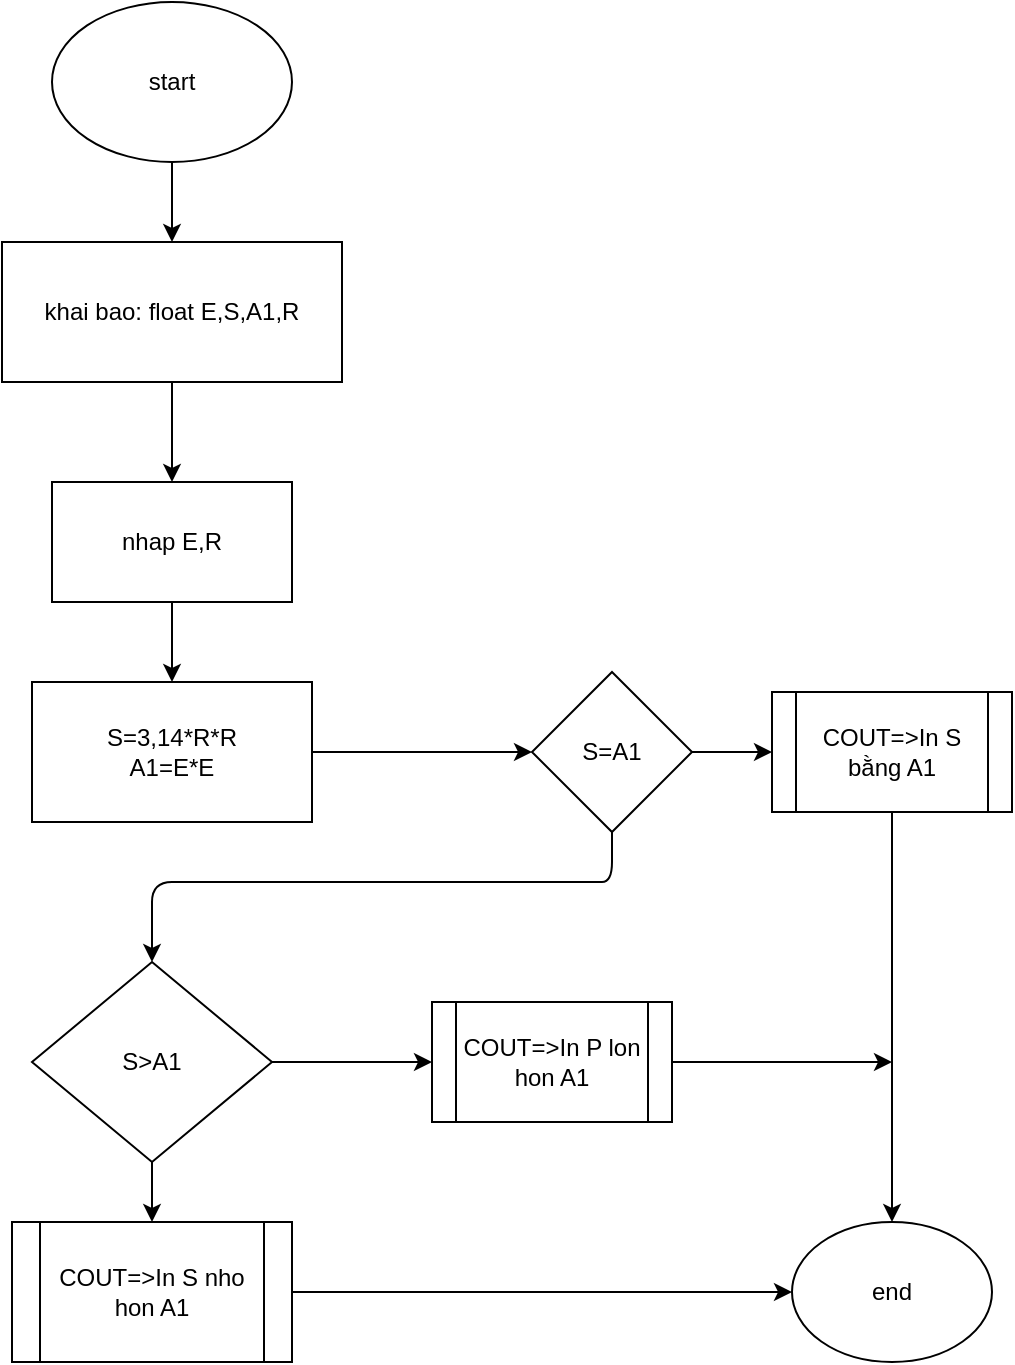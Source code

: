 <mxfile>
    <diagram id="7r1GDPRx9j3kOWjejT5d" name="Page-1">
        <mxGraphModel dx="1130" dy="792" grid="1" gridSize="10" guides="1" tooltips="1" connect="1" arrows="1" fold="1" page="1" pageScale="1" pageWidth="850" pageHeight="1100" math="0" shadow="0">
            <root>
                <mxCell id="0"/>
                <mxCell id="1" parent="0"/>
                <mxCell id="10" value="" style="edgeStyle=none;html=1;" edge="1" parent="1" source="2" target="3">
                    <mxGeometry relative="1" as="geometry"/>
                </mxCell>
                <mxCell id="2" value="start" style="ellipse;whiteSpace=wrap;html=1;" vertex="1" parent="1">
                    <mxGeometry x="350" y="40" width="120" height="80" as="geometry"/>
                </mxCell>
                <mxCell id="11" value="" style="edgeStyle=none;html=1;" edge="1" parent="1" source="3" target="4">
                    <mxGeometry relative="1" as="geometry"/>
                </mxCell>
                <mxCell id="3" value="khai bao: float E,S,A1,R" style="rounded=0;whiteSpace=wrap;html=1;" vertex="1" parent="1">
                    <mxGeometry x="325" y="160" width="170" height="70" as="geometry"/>
                </mxCell>
                <mxCell id="12" value="" style="edgeStyle=none;html=1;" edge="1" parent="1" source="4" target="5">
                    <mxGeometry relative="1" as="geometry"/>
                </mxCell>
                <mxCell id="4" value="nhap E,R" style="rounded=0;whiteSpace=wrap;html=1;" vertex="1" parent="1">
                    <mxGeometry x="350" y="280" width="120" height="60" as="geometry"/>
                </mxCell>
                <mxCell id="7" value="" style="edgeStyle=none;html=1;" edge="1" parent="1" source="5" target="6">
                    <mxGeometry relative="1" as="geometry"/>
                </mxCell>
                <mxCell id="5" value="S=3,14*R*R&lt;br&gt;A1=E*E" style="rounded=0;whiteSpace=wrap;html=1;" vertex="1" parent="1">
                    <mxGeometry x="340" y="380" width="140" height="70" as="geometry"/>
                </mxCell>
                <mxCell id="9" value="" style="edgeStyle=none;html=1;" edge="1" parent="1" source="6" target="8">
                    <mxGeometry relative="1" as="geometry"/>
                </mxCell>
                <mxCell id="14" style="edgeStyle=none;html=1;entryX=0.5;entryY=0;entryDx=0;entryDy=0;" edge="1" parent="1" source="6" target="13">
                    <mxGeometry relative="1" as="geometry">
                        <mxPoint x="640" y="540" as="targetPoint"/>
                        <Array as="points">
                            <mxPoint x="630" y="480"/>
                            <mxPoint x="620" y="480"/>
                            <mxPoint x="400" y="480"/>
                        </Array>
                    </mxGeometry>
                </mxCell>
                <mxCell id="6" value="S=A1" style="rhombus;whiteSpace=wrap;html=1;rounded=0;" vertex="1" parent="1">
                    <mxGeometry x="590" y="375" width="80" height="80" as="geometry"/>
                </mxCell>
                <mxCell id="20" style="edgeStyle=none;html=1;" edge="1" parent="1" source="8" target="19">
                    <mxGeometry relative="1" as="geometry"/>
                </mxCell>
                <mxCell id="8" value="COUT=&amp;gt;In S bằng A1" style="shape=process;whiteSpace=wrap;html=1;backgroundOutline=1;rounded=0;" vertex="1" parent="1">
                    <mxGeometry x="710" y="385" width="120" height="60" as="geometry"/>
                </mxCell>
                <mxCell id="16" value="" style="edgeStyle=none;html=1;" edge="1" parent="1" source="13" target="15">
                    <mxGeometry relative="1" as="geometry"/>
                </mxCell>
                <mxCell id="18" value="" style="edgeStyle=none;html=1;" edge="1" parent="1" source="13" target="17">
                    <mxGeometry relative="1" as="geometry"/>
                </mxCell>
                <mxCell id="13" value="S&amp;gt;A1" style="rhombus;whiteSpace=wrap;html=1;" vertex="1" parent="1">
                    <mxGeometry x="340" y="520" width="120" height="100" as="geometry"/>
                </mxCell>
                <mxCell id="25" style="edgeStyle=none;html=1;" edge="1" parent="1" source="15">
                    <mxGeometry relative="1" as="geometry">
                        <mxPoint x="770" y="570" as="targetPoint"/>
                    </mxGeometry>
                </mxCell>
                <mxCell id="15" value="COUT=&amp;gt;In P lon hon A1" style="shape=process;whiteSpace=wrap;html=1;backgroundOutline=1;" vertex="1" parent="1">
                    <mxGeometry x="540" y="540" width="120" height="60" as="geometry"/>
                </mxCell>
                <mxCell id="21" style="edgeStyle=none;html=1;" edge="1" parent="1" source="17" target="19">
                    <mxGeometry relative="1" as="geometry"/>
                </mxCell>
                <mxCell id="17" value="COUT=&amp;gt;In S nho hon A1" style="shape=process;whiteSpace=wrap;html=1;backgroundOutline=1;" vertex="1" parent="1">
                    <mxGeometry x="330" y="650" width="140" height="70" as="geometry"/>
                </mxCell>
                <mxCell id="19" value="end" style="ellipse;whiteSpace=wrap;html=1;" vertex="1" parent="1">
                    <mxGeometry x="720" y="650" width="100" height="70" as="geometry"/>
                </mxCell>
            </root>
        </mxGraphModel>
    </diagram>
</mxfile>